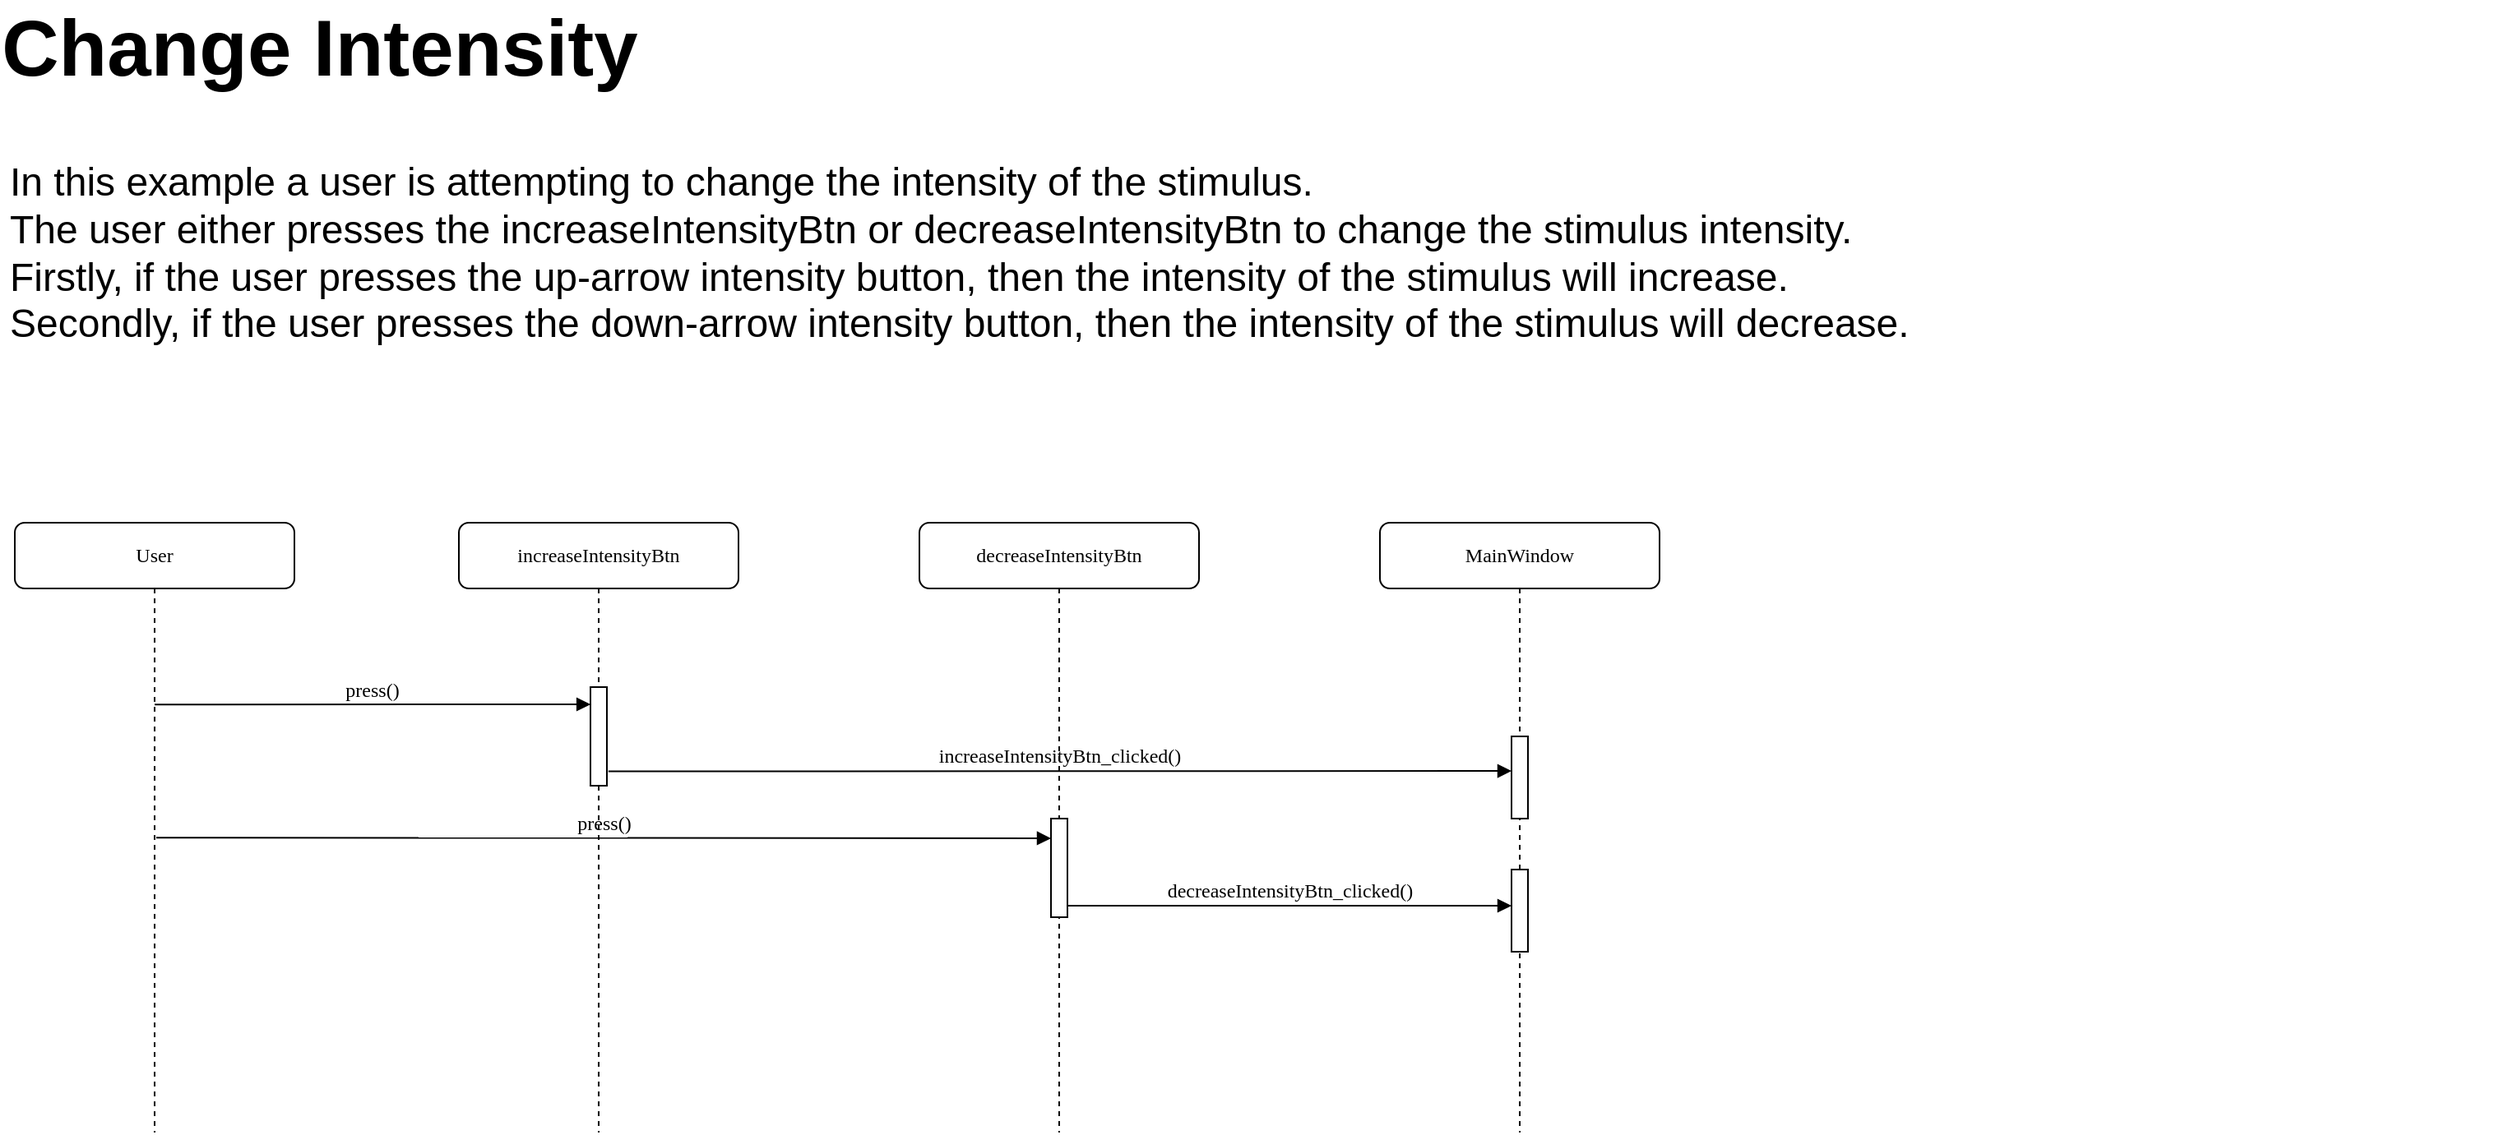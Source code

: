 <mxfile version="20.5.3" type="device"><diagram id="n25RkYvqXx8PlnrCStoU" name="Page-1"><mxGraphModel dx="2272" dy="1951" grid="1" gridSize="10" guides="1" tooltips="1" connect="1" arrows="1" fold="1" page="1" pageScale="1" pageWidth="850" pageHeight="1100" math="0" shadow="0"><root><mxCell id="0"/><mxCell id="1" parent="0"/><mxCell id="BTChtHD4_wsAtroRzyra-21" value="increaseIntensityBtn" style="shape=umlLifeline;perimeter=lifelinePerimeter;whiteSpace=wrap;container=1;collapsible=0;recursiveResize=0;outlineConnect=0;rounded=1;shadow=0;comic=0;labelBackgroundColor=none;strokeWidth=1;fontFamily=Verdana;fontSize=12;align=center;html=1;" parent="1" vertex="1"><mxGeometry x="-80" y="79" width="170" height="371" as="geometry"/></mxCell><mxCell id="BTChtHD4_wsAtroRzyra-22" value="" style="html=1;points=[];perimeter=orthogonalPerimeter;rounded=0;shadow=0;comic=0;labelBackgroundColor=none;strokeWidth=1;fontFamily=Verdana;fontSize=12;align=center;" parent="BTChtHD4_wsAtroRzyra-21" vertex="1"><mxGeometry x="80" y="100" width="10" height="60" as="geometry"/></mxCell><mxCell id="BTChtHD4_wsAtroRzyra-23" value="increaseIntensityBtn_clicked()" style="html=1;verticalAlign=bottom;endArrow=block;labelBackgroundColor=none;fontFamily=Verdana;fontSize=12;edgeStyle=elbowEdgeStyle;elbow=vertical;exitX=1.089;exitY=0.887;exitDx=0;exitDy=0;exitPerimeter=0;" parent="1" edge="1"><mxGeometry relative="1" as="geometry"><mxPoint x="10.89" y="230.31" as="sourcePoint"/><mxPoint x="560" y="230" as="targetPoint"/></mxGeometry></mxCell><mxCell id="BTChtHD4_wsAtroRzyra-24" value="&lt;font style=&quot;font-size: 48px;&quot;&gt;Change Intensity&lt;br&gt;&lt;/font&gt;" style="text;strokeColor=none;fillColor=none;html=1;fontSize=24;fontStyle=1;verticalAlign=middle;align=center;" parent="1" vertex="1"><mxGeometry x="-320" y="-230" width="310" height="40" as="geometry"/></mxCell><mxCell id="BTChtHD4_wsAtroRzyra-25" value="User" style="shape=umlLifeline;perimeter=lifelinePerimeter;whiteSpace=wrap;container=1;collapsible=0;recursiveResize=0;outlineConnect=0;rounded=1;shadow=0;comic=0;labelBackgroundColor=none;strokeWidth=1;fontFamily=Verdana;fontSize=12;align=center;html=1;" parent="1" vertex="1"><mxGeometry x="-350" y="79" width="170" height="371" as="geometry"/></mxCell><mxCell id="BTChtHD4_wsAtroRzyra-26" value="MainWindow" style="shape=umlLifeline;perimeter=lifelinePerimeter;whiteSpace=wrap;container=1;collapsible=0;recursiveResize=0;outlineConnect=0;rounded=1;shadow=0;comic=0;labelBackgroundColor=none;strokeWidth=1;fontFamily=Verdana;fontSize=12;align=center;html=1;" parent="1" vertex="1"><mxGeometry x="480" y="79" width="170" height="371" as="geometry"/></mxCell><mxCell id="BTChtHD4_wsAtroRzyra-44" value="" style="html=1;points=[];perimeter=orthogonalPerimeter;rounded=0;shadow=0;comic=0;labelBackgroundColor=none;strokeWidth=1;fontFamily=Verdana;fontSize=12;align=center;" parent="BTChtHD4_wsAtroRzyra-26" vertex="1"><mxGeometry x="80" y="130" width="10" height="50" as="geometry"/></mxCell><mxCell id="VtElNI_yFJy1LPrPlem_-3" value="" style="html=1;points=[];perimeter=orthogonalPerimeter;rounded=0;shadow=0;comic=0;labelBackgroundColor=none;strokeWidth=1;fontFamily=Verdana;fontSize=12;align=center;" parent="BTChtHD4_wsAtroRzyra-26" vertex="1"><mxGeometry x="80" y="211" width="10" height="50" as="geometry"/></mxCell><mxCell id="BTChtHD4_wsAtroRzyra-29" value="press()" style="html=1;verticalAlign=bottom;endArrow=block;entryX=0.471;entryY=0.193;labelBackgroundColor=none;fontFamily=Verdana;fontSize=12;edgeStyle=elbowEdgeStyle;elbow=vertical;entryDx=0;entryDy=0;entryPerimeter=0;" parent="1" edge="1"><mxGeometry relative="1" as="geometry"><mxPoint x="-264.965" y="189.581" as="sourcePoint"/><mxPoint x="0.07" y="189.54" as="targetPoint"/></mxGeometry></mxCell><mxCell id="BTChtHD4_wsAtroRzyra-42" value="&lt;div align=&quot;left&quot;&gt;&lt;span style=&quot;font-weight: normal;&quot;&gt;In this example a user is attempting to change the intensity of the stimulus.&amp;nbsp;&lt;br&gt;&lt;/span&gt;&lt;/div&gt;&lt;div align=&quot;left&quot;&gt;&lt;span style=&quot;font-weight: normal;&quot;&gt;The user either presses the increaseIntensityBtn or decreaseIntensityBtn to change the stimulus intensity.&amp;nbsp;&lt;/span&gt;&lt;/div&gt;&lt;div align=&quot;left&quot;&gt;&lt;span style=&quot;background-color: initial; font-weight: normal;&quot;&gt;Firstly, if the user presses the up-arrow&amp;nbsp;intensity button, then the intensity of the stimulus will increase.&lt;/span&gt;&lt;/div&gt;&lt;div align=&quot;left&quot;&gt;&lt;span style=&quot;font-weight: normal;&quot;&gt;Secondly, if the user presses the down-arrow intensity button, then the intensity of the stimulus will decrease.&lt;/span&gt;&lt;/div&gt;" style="text;strokeColor=none;fillColor=none;html=1;fontSize=24;fontStyle=1;verticalAlign=middle;align=left;" parent="1" vertex="1"><mxGeometry x="-355" y="-180" width="1515" height="190" as="geometry"/></mxCell><mxCell id="BTChtHD4_wsAtroRzyra-71" value="decreaseIntensityBtn" style="shape=umlLifeline;perimeter=lifelinePerimeter;whiteSpace=wrap;container=1;collapsible=0;recursiveResize=0;outlineConnect=0;rounded=1;shadow=0;comic=0;labelBackgroundColor=none;strokeWidth=1;fontFamily=Verdana;fontSize=12;align=center;html=1;" parent="1" vertex="1"><mxGeometry x="200" y="79" width="170" height="371" as="geometry"/></mxCell><mxCell id="VtElNI_yFJy1LPrPlem_-1" value="" style="html=1;points=[];perimeter=orthogonalPerimeter;rounded=0;shadow=0;comic=0;labelBackgroundColor=none;strokeWidth=1;fontFamily=Verdana;fontSize=12;align=center;" parent="BTChtHD4_wsAtroRzyra-71" vertex="1"><mxGeometry x="80" y="180" width="10" height="60" as="geometry"/></mxCell><mxCell id="VtElNI_yFJy1LPrPlem_-2" value="decreaseIntensityBtn_clicked()" style="html=1;verticalAlign=bottom;endArrow=block;labelBackgroundColor=none;fontFamily=Verdana;fontSize=12;edgeStyle=elbowEdgeStyle;elbow=vertical;entryX=0.002;entryY=0.435;entryDx=0;entryDy=0;entryPerimeter=0;" parent="1" target="VtElNI_yFJy1LPrPlem_-3" edge="1"><mxGeometry relative="1" as="geometry"><mxPoint x="290" y="312" as="sourcePoint"/><mxPoint x="540" y="312" as="targetPoint"/></mxGeometry></mxCell><mxCell id="VtElNI_yFJy1LPrPlem_-4" value="press()" style="html=1;verticalAlign=bottom;endArrow=block;labelBackgroundColor=none;fontFamily=Verdana;fontSize=12;edgeStyle=elbowEdgeStyle;elbow=vertical;" parent="1" edge="1"><mxGeometry relative="1" as="geometry"><mxPoint x="-263.995" y="270.581" as="sourcePoint"/><mxPoint x="280" y="271" as="targetPoint"/></mxGeometry></mxCell></root></mxGraphModel></diagram></mxfile>